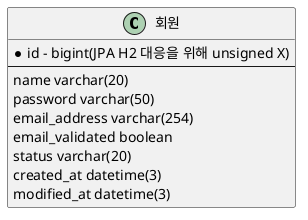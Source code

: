 @startuml

class "회원" as member {
    * id - bigint(JPA H2 대응을 위해 unsigned X)
    ---
    name varchar(20)
    password varchar(50)
    email_address varchar(254)
    email_validated boolean
    status varchar(20)
    created_at datetime(3)
    modified_at datetime(3)
}
@enduml
